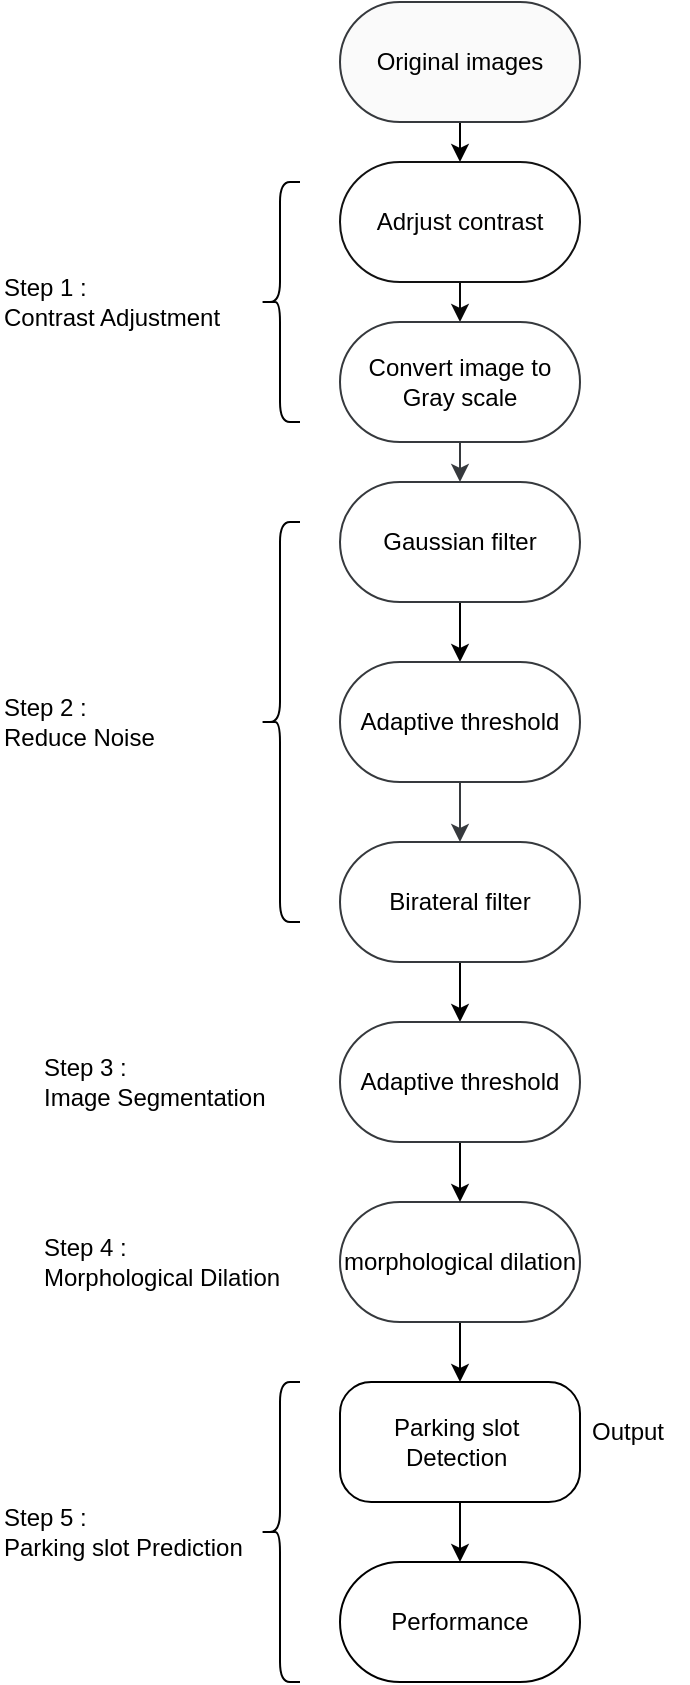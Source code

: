 <mxfile>
    <diagram id="Ky7pKJINzQNY7-CCXFby" name="Page-1">
        <mxGraphModel dx="350" dy="245" grid="1" gridSize="10" guides="1" tooltips="1" connect="1" arrows="1" fold="1" page="1" pageScale="1" pageWidth="1100" pageHeight="850" background="#ffffff" math="0" shadow="0">
            <root>
                <mxCell id="0"/>
                <mxCell id="1" parent="0"/>
                <mxCell id="9" value="" style="edgeStyle=none;html=1;strokeColor=#000000;align=center;" parent="1" source="2" target="5" edge="1">
                    <mxGeometry relative="1" as="geometry"/>
                </mxCell>
                <mxCell id="2" value="Original images" style="rounded=1;arcSize=50;labelBackgroundColor=none;labelBorderColor=none;whiteSpace=wrap;html=1;fillColor=#fafafa;strokeColor=#36393d;fontColor=#000000;align=center;" parent="1" vertex="1">
                    <mxGeometry x="530" y="5" width="120" height="60" as="geometry"/>
                </mxCell>
                <mxCell id="11" value="" style="edgeStyle=none;html=1;strokeColor=#080808;align=center;" parent="1" source="5" target="10" edge="1">
                    <mxGeometry relative="1" as="geometry"/>
                </mxCell>
                <mxCell id="5" value="Adrjust contrast" style="rounded=1;whiteSpace=wrap;html=1;arcSize=50;fillColor=#FFFFFF;strokeColor=#121212;fontColor=#030202;align=center;" parent="1" vertex="1">
                    <mxGeometry x="530" y="85" width="120" height="60" as="geometry"/>
                </mxCell>
                <mxCell id="13" value="" style="edgeStyle=none;html=1;strokeColor=#36393d;fillColor=#eeeeee;fontColor=#050505;align=center;" parent="1" source="10" target="12" edge="1">
                    <mxGeometry relative="1" as="geometry"/>
                </mxCell>
                <mxCell id="10" value="Convert image to Gray scale" style="whiteSpace=wrap;html=1;rounded=1;arcSize=50;strokeColor=#36393d;fillColor=#FFFFFF;fontColor=#000000;align=center;" parent="1" vertex="1">
                    <mxGeometry x="530" y="165" width="120" height="60" as="geometry"/>
                </mxCell>
                <mxCell id="15" value="" style="edgeStyle=none;html=1;strokeColor=#000000;align=center;" parent="1" source="12" target="14" edge="1">
                    <mxGeometry relative="1" as="geometry"/>
                </mxCell>
                <mxCell id="12" value="Gaussian filter" style="whiteSpace=wrap;html=1;rounded=1;arcSize=50;strokeColor=#36393d;fillColor=#FFFFFF;fontColor=#000000;align=center;" parent="1" vertex="1">
                    <mxGeometry x="530" y="245" width="120" height="60" as="geometry"/>
                </mxCell>
                <mxCell id="17" value="" style="edgeStyle=none;html=1;strokeColor=#36393d;fillColor=#eeeeee;fontColor=#050505;align=center;" parent="1" source="14" target="16" edge="1">
                    <mxGeometry relative="1" as="geometry"/>
                </mxCell>
                <mxCell id="14" value="Adaptive threshold" style="whiteSpace=wrap;html=1;rounded=1;arcSize=50;strokeColor=#36393d;fillColor=#FFFFFF;fontColor=#000000;align=center;" parent="1" vertex="1">
                    <mxGeometry x="530" y="335" width="120" height="60" as="geometry"/>
                </mxCell>
                <mxCell id="55" value="" style="edgeStyle=none;html=1;strokeColor=#000000;fontColor=#000000;align=center;" edge="1" parent="1" source="16" target="54">
                    <mxGeometry relative="1" as="geometry"/>
                </mxCell>
                <mxCell id="16" value="Birateral filter" style="whiteSpace=wrap;html=1;rounded=1;arcSize=50;strokeColor=#36393d;fillColor=#FFFFFF;fontColor=#000000;align=center;" parent="1" vertex="1">
                    <mxGeometry x="530" y="425" width="120" height="60" as="geometry"/>
                </mxCell>
                <mxCell id="22" value="" style="edgeStyle=none;html=1;strokeColor=#000000;align=center;" parent="1" source="18" target="21" edge="1">
                    <mxGeometry relative="1" as="geometry"/>
                </mxCell>
                <mxCell id="18" value="Parking slot&amp;nbsp; Detection&amp;nbsp;" style="whiteSpace=wrap;html=1;rounded=1;arcSize=26;fillColor=#FFFFFF;fontColor=#000000;strokeColor=#000000;align=center;" parent="1" vertex="1">
                    <mxGeometry x="530" y="695" width="120" height="60" as="geometry"/>
                </mxCell>
                <mxCell id="20" value="Output" style="text;html=1;strokeColor=none;fillColor=none;align=center;verticalAlign=middle;whiteSpace=wrap;rounded=0;fontColor=#000000;fontStyle=0" parent="1" vertex="1">
                    <mxGeometry x="644" y="705" width="60" height="30" as="geometry"/>
                </mxCell>
                <mxCell id="21" value="Performance" style="whiteSpace=wrap;html=1;rounded=1;arcSize=50;align=center;" parent="1" vertex="1">
                    <mxGeometry x="530" y="785" width="120" height="60" as="geometry"/>
                </mxCell>
                <mxCell id="36" value="" style="edgeStyle=none;html=1;strokeColor=#000000;fontColor=#000000;align=center;" parent="1" source="34" target="18" edge="1">
                    <mxGeometry relative="1" as="geometry"/>
                </mxCell>
                <mxCell id="34" value="morphological dilation" style="whiteSpace=wrap;html=1;rounded=1;arcSize=50;strokeColor=#36393d;fillColor=#FFFFFF;fontColor=#000000;align=center;" parent="1" vertex="1">
                    <mxGeometry x="530" y="605" width="120" height="60" as="geometry"/>
                </mxCell>
                <mxCell id="50" value="" style="shape=curlyBracket;whiteSpace=wrap;html=1;rounded=1;labelPosition=left;verticalLabelPosition=middle;align=center;verticalAlign=middle;strokeColor=#000000;" vertex="1" parent="1">
                    <mxGeometry x="490" y="95" width="20" height="120" as="geometry"/>
                </mxCell>
                <mxCell id="51" value="Step 1 :&lt;br&gt;Contrast Adjustment" style="text;html=1;strokeColor=none;fillColor=none;align=left;verticalAlign=middle;whiteSpace=wrap;rounded=0;fontColor=#000000;" vertex="1" parent="1">
                    <mxGeometry x="360" y="140" width="130" height="30" as="geometry"/>
                </mxCell>
                <mxCell id="52" value="" style="shape=curlyBracket;whiteSpace=wrap;html=1;rounded=1;labelPosition=left;verticalLabelPosition=middle;align=center;verticalAlign=middle;strokeColor=#000000;" vertex="1" parent="1">
                    <mxGeometry x="490" y="265" width="20" height="200" as="geometry"/>
                </mxCell>
                <mxCell id="53" value="Step 2 :&lt;br&gt;Reduce Noise&amp;nbsp;" style="text;html=1;strokeColor=none;fillColor=none;align=left;verticalAlign=middle;whiteSpace=wrap;rounded=0;fontColor=#000000;" vertex="1" parent="1">
                    <mxGeometry x="360" y="350" width="130" height="30" as="geometry"/>
                </mxCell>
                <mxCell id="56" value="" style="edgeStyle=none;html=1;strokeColor=#000000;fontColor=#000000;align=center;" edge="1" parent="1" source="54" target="34">
                    <mxGeometry relative="1" as="geometry"/>
                </mxCell>
                <mxCell id="54" value="Adaptive threshold" style="whiteSpace=wrap;html=1;rounded=1;arcSize=50;strokeColor=#36393d;fillColor=#FFFFFF;fontColor=#000000;align=center;" vertex="1" parent="1">
                    <mxGeometry x="530" y="515" width="120" height="60" as="geometry"/>
                </mxCell>
                <mxCell id="57" value="Step 3 :&lt;br&gt;Image Segmentation" style="text;html=1;strokeColor=none;fillColor=none;align=left;verticalAlign=middle;whiteSpace=wrap;rounded=0;fontColor=#000000;" vertex="1" parent="1">
                    <mxGeometry x="380" y="530" width="130" height="30" as="geometry"/>
                </mxCell>
                <mxCell id="58" value="Step 4 :&lt;br&gt;Morphological Dilation" style="text;html=1;strokeColor=none;fillColor=none;align=left;verticalAlign=middle;whiteSpace=wrap;rounded=0;fontColor=#000000;" vertex="1" parent="1">
                    <mxGeometry x="380" y="620" width="130" height="30" as="geometry"/>
                </mxCell>
                <mxCell id="59" value="" style="shape=curlyBracket;whiteSpace=wrap;html=1;rounded=1;labelPosition=left;verticalLabelPosition=middle;align=center;verticalAlign=middle;strokeColor=#000000;" vertex="1" parent="1">
                    <mxGeometry x="490" y="695" width="20" height="150" as="geometry"/>
                </mxCell>
                <mxCell id="60" value="Step 5 :&lt;br&gt;Parking slot Prediction" style="text;html=1;strokeColor=none;fillColor=none;align=left;verticalAlign=middle;whiteSpace=wrap;rounded=0;fontColor=#000000;" vertex="1" parent="1">
                    <mxGeometry x="360" y="755" width="130" height="30" as="geometry"/>
                </mxCell>
            </root>
        </mxGraphModel>
    </diagram>
</mxfile>